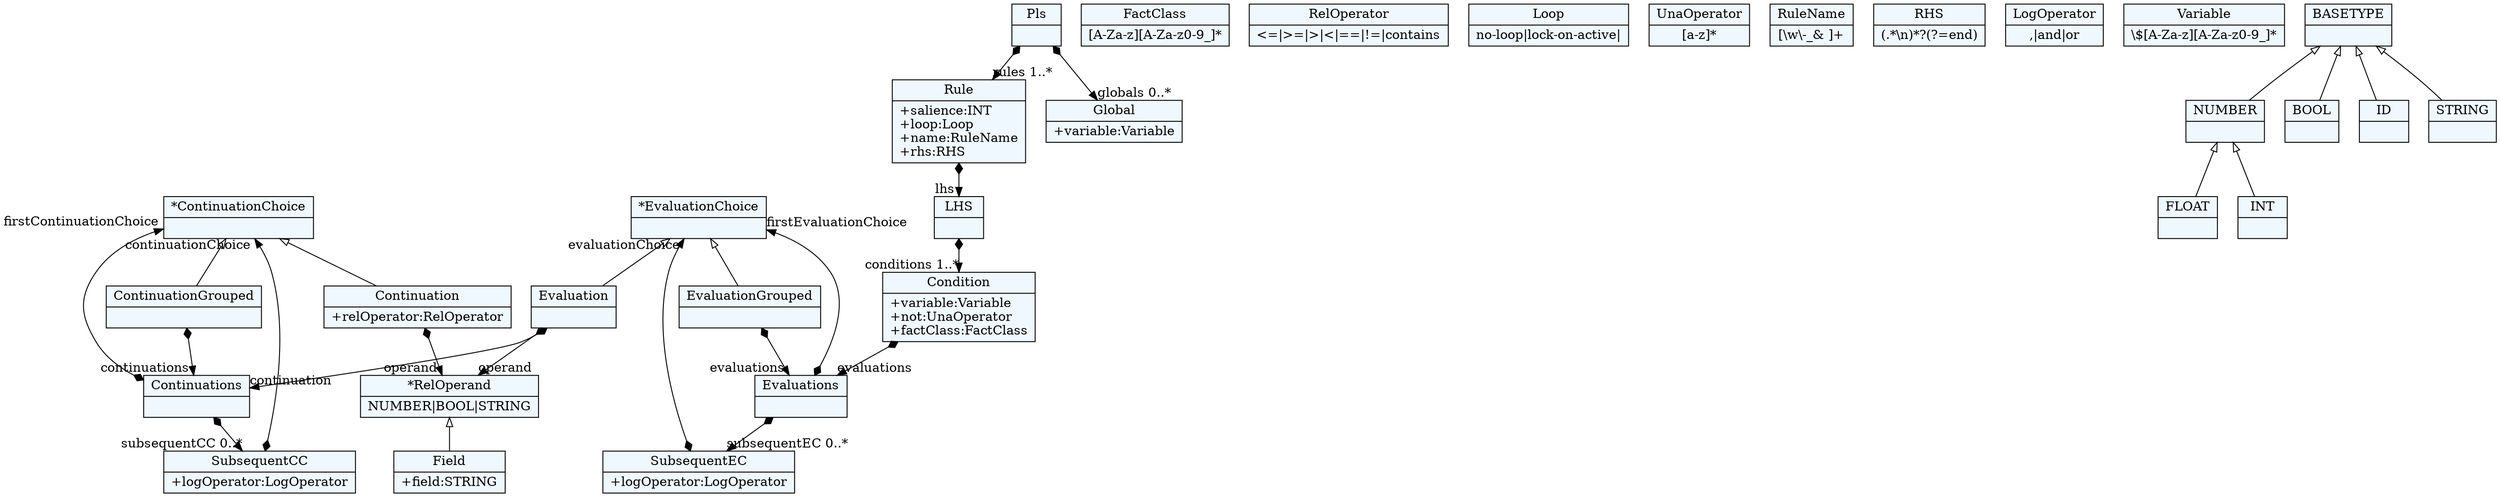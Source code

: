 
    digraph xtext {
    fontname = "Bitstream Vera Sans"
    fontsize = 8
    node[
        shape=record,
        style=filled,
        fillcolor=aliceblue
    ]
    nodesep = 0.3
    edge[dir=black,arrowtail=empty]


58248856[ label="{*ContinuationChoice|}"]
58248856 -> 58258712 [dir=back]
58248856 -> 58253336 [dir=back]

58265880[ label="{Field|+field:STRING\l}"]

58280216 -> 58248856[arrowtail=diamond, dir=both, headlabel="firstContinuationChoice "]
58280216 -> 58262296[arrowtail=diamond, dir=both, headlabel="subsequentCC 0..*"]
58280216[ label="{Continuations|}"]

57731192[ label="{FactClass|[A-Za-z][A-Za-z0-9_]*}"]

57728504[ label="{*EvaluationChoice|}"]
57728504 -> 57732984 [dir=back]
57728504 -> 57734776 [dir=back]

58272152[ label="{RelOperator|\<=\|\>=\|\>\|\<\|==\|!=\|contains}"]

58253336 -> 58261400[arrowtail=diamond, dir=both, headlabel="operand "]
58253336[ label="{Continuation|+relOperator:RelOperator\l}"]

57718648 -> 57719544[arrowtail=diamond, dir=both, headlabel="conditions 1..*"]
57718648[ label="{LHS|}"]

57725816[ label="{Loop|no-loop\|lock-on-active\|}"]

58274840[ label="{UnaOperator|[a-z]*}"]

57717752[ label="{RuleName|[\\w\\-_& ]+}"]

58270360[ label="{RHS|(.*\\n)*\?(\?=end)}"]

58268568[ label="{LogOperator|,\|and\|or}"]

58261400[ label="{*RelOperand|NUMBER\|BOOL\|STRING}"]
58261400 -> 58265880 [dir=back]

57720440[ label="{Variable|\\$[A-Za-z][A-Za-z0-9_]*}"]

57719544 -> 57726712[arrowtail=diamond, dir=both, headlabel="evaluations "]
57719544[ label="{Condition|+variable:Variable\l+not:UnaOperator\l+factClass:FactClass\l}"]

57734776 -> 58261400[arrowtail=diamond, dir=both, headlabel="operand "]
57734776 -> 58280216[arrowtail=diamond, dir=both, headlabel="continuation "]
57734776[ label="{Evaluation|}"]

57724920[ label="{Global|+variable:Variable\l}"]

57715064 -> 57724920[arrowtail=diamond, dir=both, headlabel="globals 0..*"]
57715064 -> 57740152[arrowtail=diamond, dir=both, headlabel="rules 1..*"]
57715064[ label="{Pls|}"]

57732984 -> 57726712[arrowtail=diamond, dir=both, headlabel="evaluations "]
57732984[ label="{EvaluationGrouped|}"]

58258712 -> 58280216[arrowtail=diamond, dir=both, headlabel="continuations "]
58258712[ label="{ContinuationGrouped|}"]

57740152 -> 57718648[arrowtail=diamond, dir=both, headlabel="lhs "]
57740152[ label="{Rule|+salience:INT\l+loop:Loop\l+name:RuleName\l+rhs:RHS\l}"]

57726712 -> 57728504[arrowtail=diamond, dir=both, headlabel="firstEvaluationChoice "]
57726712 -> 57727608[arrowtail=diamond, dir=both, headlabel="subsequentEC 0..*"]
57726712[ label="{Evaluations|}"]

58262296 -> 58248856[arrowtail=diamond, dir=both, headlabel="continuationChoice "]
58262296[ label="{SubsequentCC|+logOperator:LogOperator\l}"]

57727608 -> 57728504[arrowtail=diamond, dir=both, headlabel="evaluationChoice "]
57727608[ label="{SubsequentEC|+logOperator:LogOperator\l}"]

57745528[ label="{NUMBER|}"]
57745528 -> 57739256 [dir=back]
57745528 -> 57714168 [dir=back]

57732088[ label="{BASETYPE|}"]
57732088 -> 57745528 [dir=back]
57732088 -> 57741048 [dir=back]
57732088 -> 57743736 [dir=back]
57732088 -> 57733880 [dir=back]

57741048[ label="{BOOL|}"]

57743736[ label="{ID|}"]

57714168[ label="{INT|}"]

57733880[ label="{STRING|}"]

57739256[ label="{FLOAT|}"]


}
